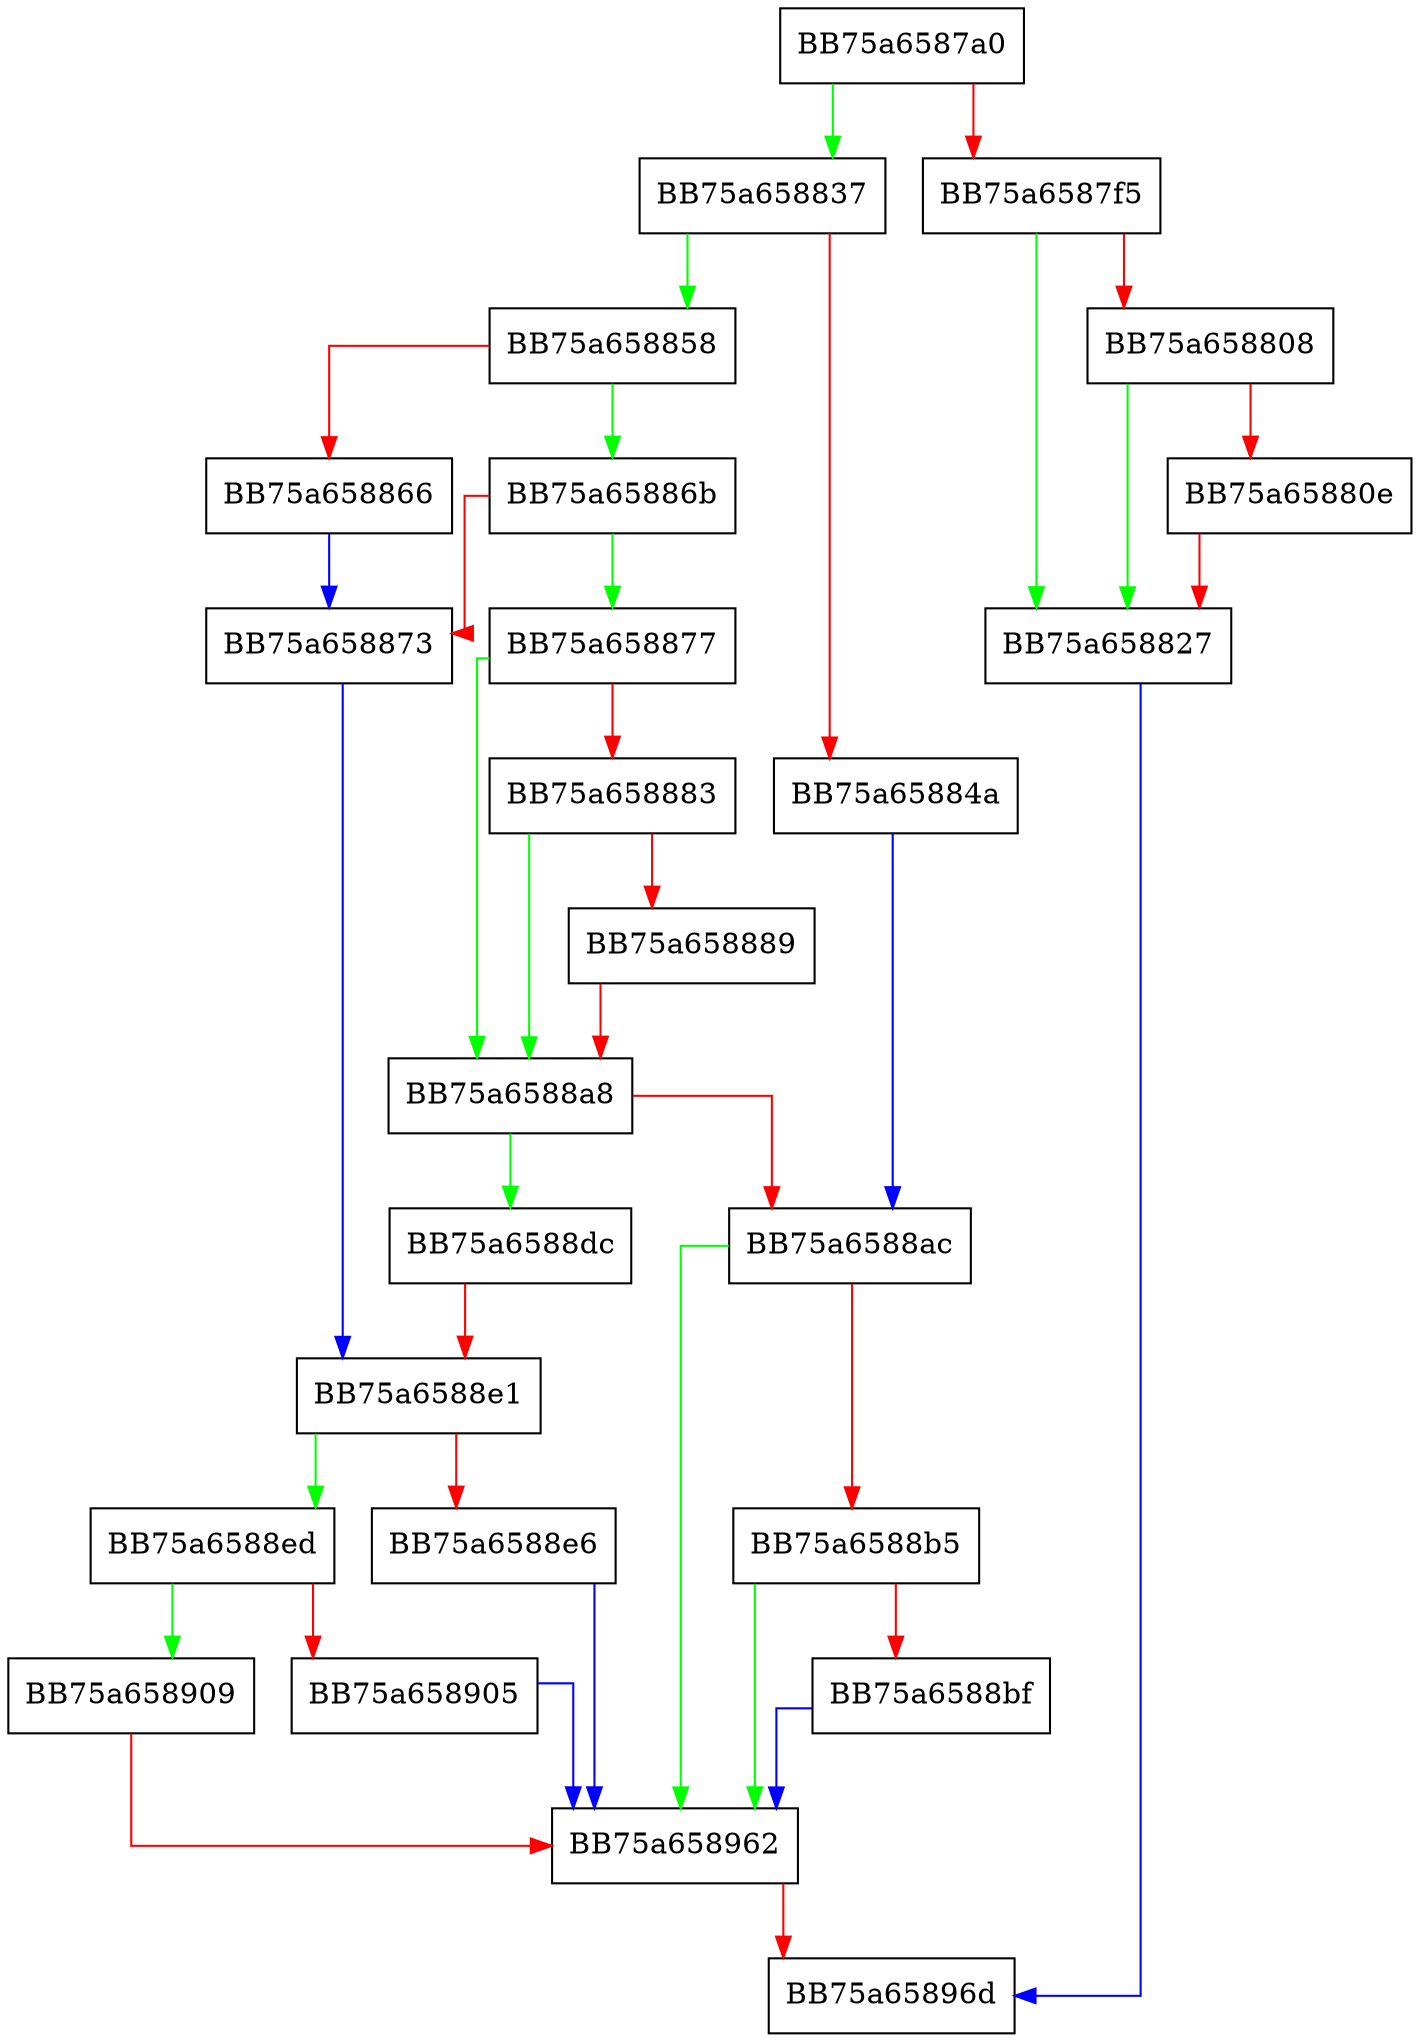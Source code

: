 digraph GetLru {
  node [shape="box"];
  graph [splines=ortho];
  BB75a6587a0 -> BB75a658837 [color="green"];
  BB75a6587a0 -> BB75a6587f5 [color="red"];
  BB75a6587f5 -> BB75a658827 [color="green"];
  BB75a6587f5 -> BB75a658808 [color="red"];
  BB75a658808 -> BB75a658827 [color="green"];
  BB75a658808 -> BB75a65880e [color="red"];
  BB75a65880e -> BB75a658827 [color="red"];
  BB75a658827 -> BB75a65896d [color="blue"];
  BB75a658837 -> BB75a658858 [color="green"];
  BB75a658837 -> BB75a65884a [color="red"];
  BB75a65884a -> BB75a6588ac [color="blue"];
  BB75a658858 -> BB75a65886b [color="green"];
  BB75a658858 -> BB75a658866 [color="red"];
  BB75a658866 -> BB75a658873 [color="blue"];
  BB75a65886b -> BB75a658877 [color="green"];
  BB75a65886b -> BB75a658873 [color="red"];
  BB75a658873 -> BB75a6588e1 [color="blue"];
  BB75a658877 -> BB75a6588a8 [color="green"];
  BB75a658877 -> BB75a658883 [color="red"];
  BB75a658883 -> BB75a6588a8 [color="green"];
  BB75a658883 -> BB75a658889 [color="red"];
  BB75a658889 -> BB75a6588a8 [color="red"];
  BB75a6588a8 -> BB75a6588dc [color="green"];
  BB75a6588a8 -> BB75a6588ac [color="red"];
  BB75a6588ac -> BB75a658962 [color="green"];
  BB75a6588ac -> BB75a6588b5 [color="red"];
  BB75a6588b5 -> BB75a658962 [color="green"];
  BB75a6588b5 -> BB75a6588bf [color="red"];
  BB75a6588bf -> BB75a658962 [color="blue"];
  BB75a6588dc -> BB75a6588e1 [color="red"];
  BB75a6588e1 -> BB75a6588ed [color="green"];
  BB75a6588e1 -> BB75a6588e6 [color="red"];
  BB75a6588e6 -> BB75a658962 [color="blue"];
  BB75a6588ed -> BB75a658909 [color="green"];
  BB75a6588ed -> BB75a658905 [color="red"];
  BB75a658905 -> BB75a658962 [color="blue"];
  BB75a658909 -> BB75a658962 [color="red"];
  BB75a658962 -> BB75a65896d [color="red"];
}